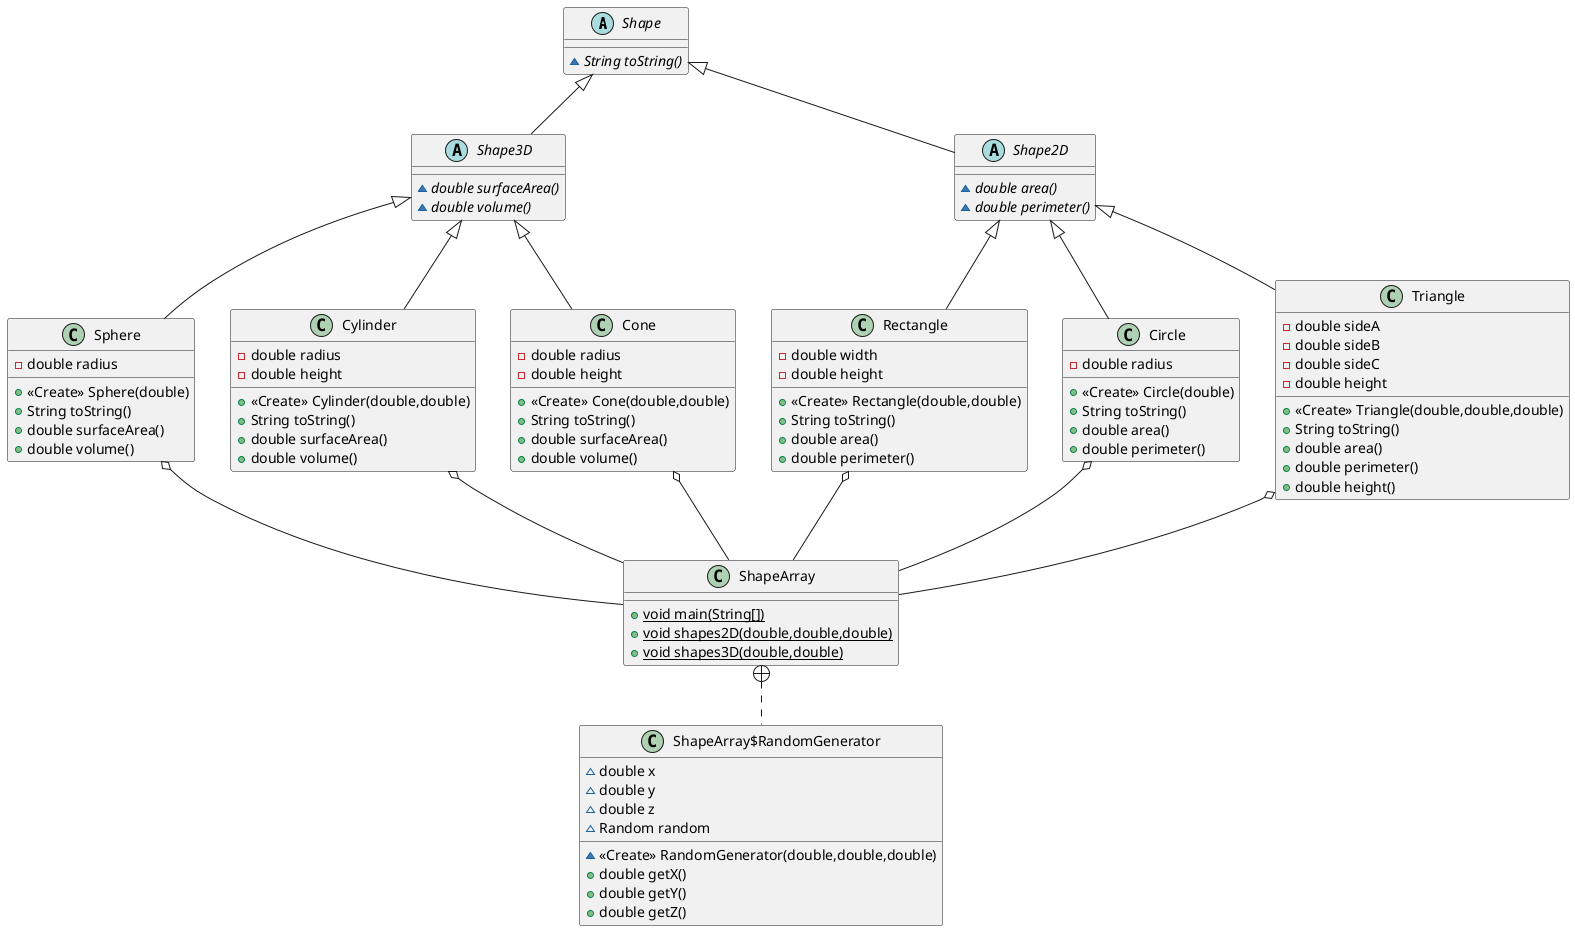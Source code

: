 @startuml
/'
CSU Global CSC 372 Module 4: Critical Thinking

Critical Thinking Assignment (70 Points)

Show a Unified Modeling Language (UML) diagram of your project.
'/

abstract class Shape {
~ {abstract}String toString()
}

abstract class Shape3D {
~ {abstract}double surfaceArea()
~ {abstract}double volume()
}
Shape <|-- Shape3D

abstract class Shape2D {
~ {abstract}double area()
~ {abstract}double perimeter()
}
Shape <|-- Shape2D

class Sphere {
- double radius
+ <<Create>> Sphere(double)
+ String toString()
+ double surfaceArea()
+ double volume()
}
Shape3D <|-- Sphere

class Cylinder {
- double radius
- double height
+ <<Create>> Cylinder(double,double)
+ String toString()
+ double surfaceArea()
+ double volume()
}
Shape3D <|-- Cylinder

class Cone {
- double radius
- double height
+ <<Create>> Cone(double,double)
+ String toString()
+ double surfaceArea()
+ double volume()
}
Shape3D <|-- Cone

class Rectangle {
- double width
- double height
+ <<Create>> Rectangle(double,double)
+ String toString()
+ double area()
+ double perimeter()
}
Shape2D <|-- Rectangle

class Circle {
- double radius
+ <<Create>> Circle(double)
+ String toString()
+ double area()
+ double perimeter()
}
Shape2D <|-- Circle

class Triangle {
- double sideA
- double sideB
- double sideC
- double height
+ <<Create>> Triangle(double,double,double)
+ String toString()
+ double area()
+ double perimeter()
+ double height()
}
Shape2D <|-- Triangle

class ShapeArray {
+ {static} void main(String[])
+ {static} void shapes2D(double,double,double)
+ {static} void shapes3D(double,double)
}
Sphere    o-- ShapeArray
Cylinder  o-- ShapeArray
Cone      o-- ShapeArray
Rectangle o-- ShapeArray
Circle    o-- ShapeArray
Triangle  o-- ShapeArray

class ShapeArray$RandomGenerator {
~ double x
~ double y
~ double z
~ Random random
~ <<Create>> RandomGenerator(double,double,double)
+ double getX()
+ double getY()
+ double getZ()
}
ShapeArray +.. ShapeArray$RandomGenerator


@enduml